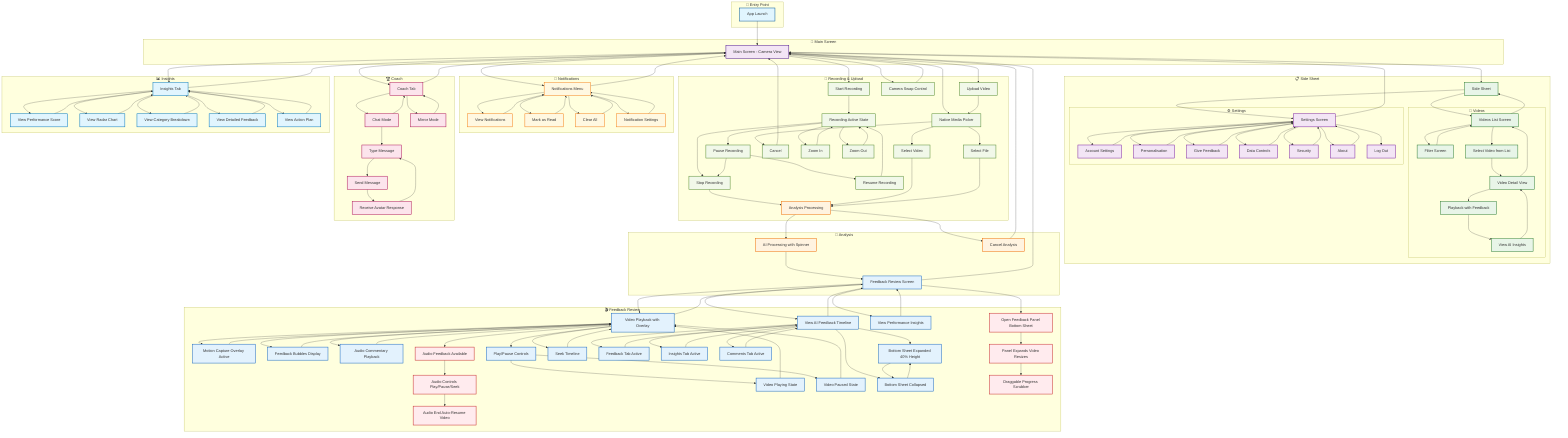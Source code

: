 flowchart TD
    %% Entry Point Section
    subgraph EntryPoint ["🚀 Entry Point"]
        A[App Launch]
    end

    %% Main Screen Section
    subgraph MainScreen ["📱 Main Screen"]
        B[Main Screen - Camera View]
    end

    %% Entry flow
    A --> B

    %% Main Screen Actions
    B --> C[Side Sheet]
    B --> E[Coach Tab]
    B --> F[Native Media Picker]
    B --> G[Start Recording]
    B --> H[Insights Tab]
    B --> F4[Upload Video]
    B --> G0E[Camera Swap Control]
    B --> G0[Notifications Menu]

    %% Side Sheet Section
    subgraph SideSheet ["📋 Side Sheet"]
        C[Side Sheet]

        subgraph Videos ["🎥 Videos"]
            C1[Videos List Screen]
            C4[Filter Screen]
            C5[Select Video from List]
            C6[Video Detail View]
            C7[Playback with Feedback]
            C8[View AI Insights]
        end

        subgraph Settings ["⚙️ Settings"]
            C3[Settings Screen]
            C9[Account Settings]
            C10[Personalisation]
            C11[Give Feedback]
            C12[Data Controls]
            C13[Security]
            C14[About]
            C15[Log Out]
        end
    end

    %% Notifications Section
    subgraph Notifications ["🔔 Notifications"]
        G0[Notifications Menu]
        G0A[View Notifications]
        G0B[Mark as Read]
        G0C[Clear All]
        G0D[Notification Settings]
    end

    %% Side Sheet Flow
    C --> C1
    C --> C3
    C1 --> C
    C3 --> B

    %% Videos List Screen Actions
    C1 --> C4
    C1 --> C5
    C4 --> C1

    %% Video Detail Flow
    C5 --> C6
    C6 --> C7
    C7 --> C8
    C8 --> C6
    C6 --> C1

    %% Settings Screen Actions
    C3 --> C9
    C3 --> C10
    C3 --> C11
    C3 --> C12
    C3 --> C13
    C3 --> C14
    C3 --> C15
    C9 --> C3
    C10 --> C3
    C11 --> C3
    C12 --> C3
    C13 --> C3
    C14 --> C3

    %% Notifications Flow
    G0 --> G0A
    G0 --> G0B
    G0 --> G0C
    G0 --> G0D
    G0A --> G0
    G0B --> G0
    G0C --> G0
    G0D --> G0
    G0 --> B

    %% Recording & Upload Section
    subgraph RecordingUpload ["🎥 Recording & Upload"]
        F4[Upload Video]
        G0E[Camera Swap Control]
        F[Native Media Picker]
        F1[Select Video]
        F2[Select File]
        F3[Cancel]
        G[Start Recording]
        G1[Recording Active State]
        G1A[Zoom In]
        G1B[Zoom Out]
        G2[Pause Recording]
        G3[Stop Recording]
        G4[Resume Recording]
        G5[Analysis Processing]
    end

    %% Camera Controls Flow
    F4 --> F
    G0E --> B

    %% Recording Flow - Active State
    G --> G1
    G1 --> G1A
    G1 --> G1B
    G1A --> G1
    G1B --> G1
    G1 --> G2
    G1 --> G3
    G2 --> G4
    G2 --> G3
    G4 --> G1
    G3 --> G5

    %% Upload Video Flow
    F --> F1
    F --> F2
    F --> F3
    F1 --> G5
    F2 --> G5
    F3 --> B

    %% Analysis Section
    subgraph Analysis ["🧠 Analysis"]
        G5[Analysis Processing]
        G6[AI Processing with Spinner]
        G5A[Cancel Analysis]
        G7[Feedback Review Screen]
    end

    %% Analysis Flow
    G5 --> G6
    G5 --> G5A
    G6 --> G7
    G5A --> B

    %% Feedback Review Section
    subgraph FeedbackReview ["🎬 Feedback Review"]
        G7[Feedback Review Screen]
        G8[Video Playback with Overlay]
        G9[View AI Feedback Timeline]
        G10[View Performance Insights]
        G8A[Motion Capture Overlay Active]
        G8B[Feedback Bubbles Display]
        G8C[Audio Commentary Playback]
        A1[Audio Feedback Available]
        A2[Audio Controls Play/Pause/Seek]
        A3[Audio End Auto-Resume Video]
        G11[Play/Pause Controls]
        G12[Seek Timeline]
        G11A[Video Playing State]
        G11B[Video Paused State]
        G9A[Feedback Tab Active]
        G9B[Insights Tab Active]
        G9C[Comments Tab Active]
        G9D[Bottom Sheet Expanded 40% Height]
        G9E[Bottom Sheet Collapsed]
        P1[Open Feedback Panel Bottom Sheet]
        P2[Panel Expands Video Resizes]
        P3[Draggable Progress Scrubber]
    end

    %% Feedback Review Flow
    G7 --> G8
    G7 --> G9
    G7 --> G10

    %% Video Playback Sub-states
    G8 --> G8A
    G8 --> G8B
    G8 --> G8C
    G8 --> A1
    A1 --> A2
    A2 --> A3
    G8A --> G8
    G8B --> G8
    G8C --> G8

    %% Video Controls Sub-states
    G8 --> G11
    G8 --> G12
    G11 --> G11A
    G11 --> G11B
    G11A --> G8
    G11B --> G8
    G12 --> G8

    %% Bottom Sheet Sub-states
    G9 --> G9A
    G9 --> G9B
    G9 --> G9C
    G9 --> G9D
    G9 --> G9E
    G7 --> P1
    P1 --> P2
    P2 --> P3
    G9A --> G9
    G9B --> G9
    G9C --> G9
    G9D --> G9E
    G9E --> G9D

    %% Navigation between main states
    G9 --> G7
    G10 --> G7
    G8 --> G7

    %% Coach Section
    subgraph Coach ["🏆 Coach"]
        E[Coach Tab]
        E1[Chat Mode]
        E2[Mirror Mode]
        E3[Type Message]
        E4[Send Message]
        E5[Receive Avatar Response]
    end

    %% Insights Section
    subgraph Insights ["📊 Insights"]
        H[Insights Tab]
        H1[View Performance Score]
        H2[View Radar Chart]
        H3[View Category Breakdown]
        H4[View Detailed Feedback]
        H5[View Action Plan]
    end

    %% Coach Tab Flow
    E --> E1
    E --> E2
    E1 --> E3
    E3 --> E4
    E4 --> E5
    E5 --> E3
    E1 --> E
    E2 --> E

    %% Insights Tab Flow
    H --> H1
    H --> H2
    H --> H3
    H --> H4
    H --> H5
    H1 --> H
    H2 --> H
    H3 --> H
    H4 --> H
    H5 --> H

    %% Navigation Back to Main
    E --> B
    G7 --> B
    H --> B
    
    %% Styling Classes
    classDef entryPoint fill:#e1f5fe,stroke:#01579b,stroke-width:2px
    classDef mainScreen fill:#f3e5f5,stroke:#4a148c,stroke-width:2px
    classDef sideSheet fill:#e8f5e8,stroke:#2e7d32,stroke-width:2px
    classDef recording fill:#ffebee,stroke:#c62828,stroke-width:2px
    classDef analysis fill:#fff3e0,stroke:#ef6c00,stroke-width:2px
    classDef feedback fill:#e3f2fd,stroke:#1565c0,stroke-width:2px
    classDef coach fill:#fce4ec,stroke:#ad1457,stroke-width:2px
    classDef insights fill:#e1f5fe,stroke:#0277bd,stroke-width:2px
    classDef settings fill:#f3e5f5,stroke:#7b1fa2,stroke-width:2px
    classDef notifications fill:#fff8e1,stroke:#f57f17,stroke-width:2px
    classDef cameraControls fill:#f1f8e9,stroke:#558b2f,stroke-width:2px
    
    %% Apply Classes
    class A entryPoint
    class B mainScreen
    class C,C1,C4,C5,C6,C7,C8 sideSheet
    class G5,G5A,G6 analysis
    class G7,G8,G8A,G8B,G8C,G9,G9A,G9B,G9C,G9D,G9E,G10,G11,G11A,G11B,G12 feedback
    class A1,A2,A3,P1,P2,P3 recording
    class E,E1,E2,E3,E4,E5 coach
    class H,H1,H2,H3,H4,H5 insights
    class C3,C9,C10,C11,C12,C13,C14,C15 settings
    class G0,G0A,G0B,G0C,G0D notifications
    class G0E,F,F1,F2,F3,F4,G,G1,G1A,G1B,G2,G3,G4 cameraControls